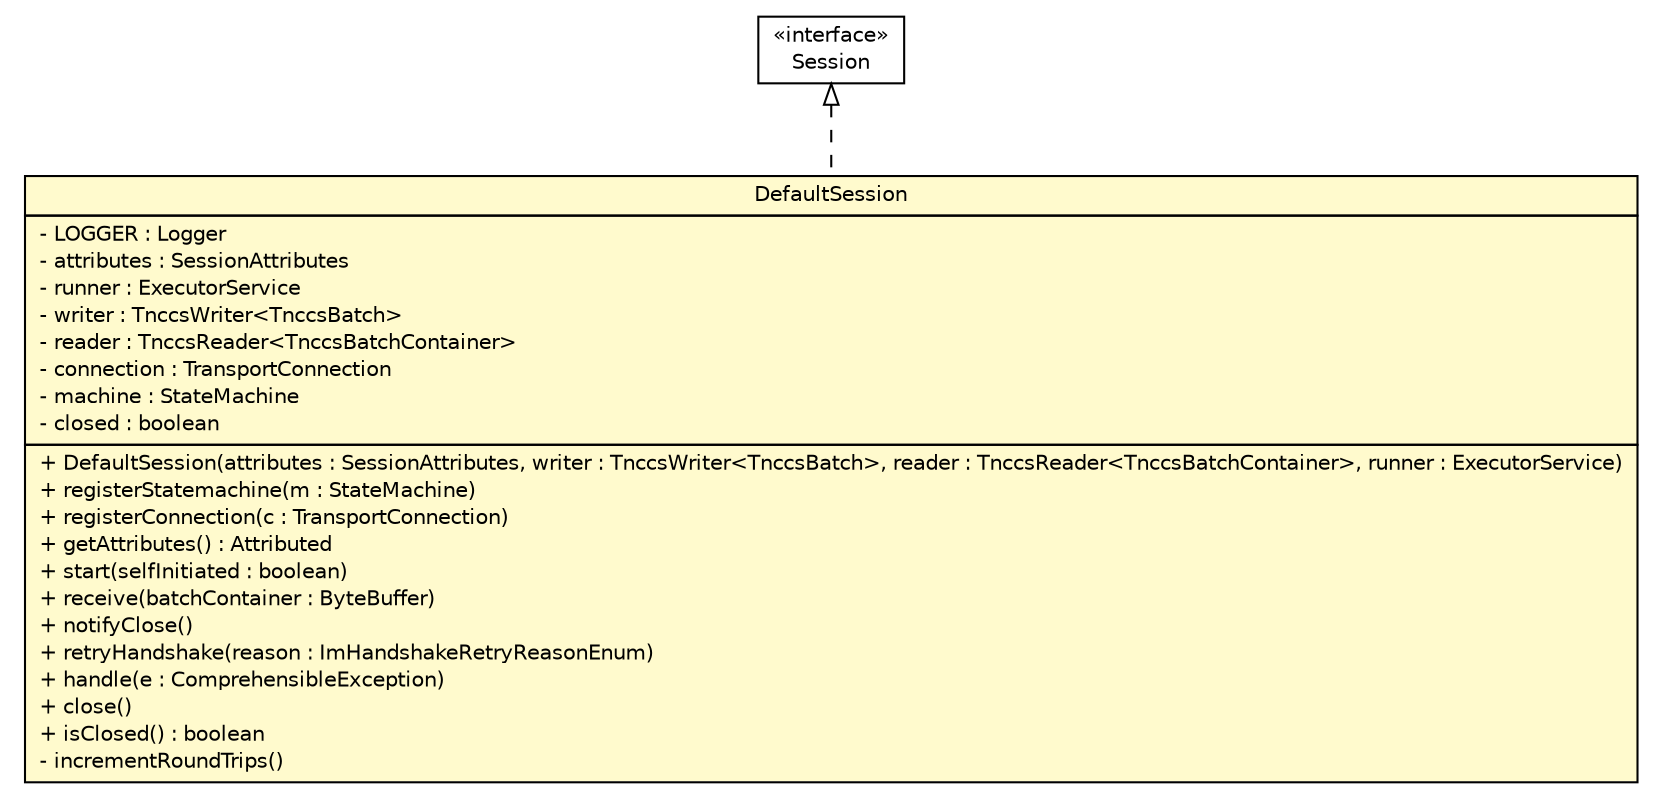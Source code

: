 #!/usr/local/bin/dot
#
# Class diagram 
# Generated by UMLGraph version R5_6 (http://www.umlgraph.org/)
#

digraph G {
	edge [fontname="Helvetica",fontsize=10,labelfontname="Helvetica",labelfontsize=10];
	node [fontname="Helvetica",fontsize=10,shape=plaintext];
	nodesep=0.25;
	ranksep=0.5;
	// de.hsbremen.tc.tnc.tnccs.session.base.Session
	c15735 [label=<<table title="de.hsbremen.tc.tnc.tnccs.session.base.Session" border="0" cellborder="1" cellspacing="0" cellpadding="2" port="p" href="../Session.html">
		<tr><td><table border="0" cellspacing="0" cellpadding="1">
<tr><td align="center" balign="center"> &#171;interface&#187; </td></tr>
<tr><td align="center" balign="center"> Session </td></tr>
		</table></td></tr>
		</table>>, URL="../Session.html", fontname="Helvetica", fontcolor="black", fontsize=10.0];
	// de.hsbremen.tc.tnc.tnccs.session.base.simple.DefaultSession
	c15740 [label=<<table title="de.hsbremen.tc.tnc.tnccs.session.base.simple.DefaultSession" border="0" cellborder="1" cellspacing="0" cellpadding="2" port="p" bgcolor="lemonChiffon" href="./DefaultSession.html">
		<tr><td><table border="0" cellspacing="0" cellpadding="1">
<tr><td align="center" balign="center"> DefaultSession </td></tr>
		</table></td></tr>
		<tr><td><table border="0" cellspacing="0" cellpadding="1">
<tr><td align="left" balign="left"> - LOGGER : Logger </td></tr>
<tr><td align="left" balign="left"> - attributes : SessionAttributes </td></tr>
<tr><td align="left" balign="left"> - runner : ExecutorService </td></tr>
<tr><td align="left" balign="left"> - writer : TnccsWriter&lt;TnccsBatch&gt; </td></tr>
<tr><td align="left" balign="left"> - reader : TnccsReader&lt;TnccsBatchContainer&gt; </td></tr>
<tr><td align="left" balign="left"> - connection : TransportConnection </td></tr>
<tr><td align="left" balign="left"> - machine : StateMachine </td></tr>
<tr><td align="left" balign="left"> - closed : boolean </td></tr>
		</table></td></tr>
		<tr><td><table border="0" cellspacing="0" cellpadding="1">
<tr><td align="left" balign="left"> + DefaultSession(attributes : SessionAttributes, writer : TnccsWriter&lt;TnccsBatch&gt;, reader : TnccsReader&lt;TnccsBatchContainer&gt;, runner : ExecutorService) </td></tr>
<tr><td align="left" balign="left"> + registerStatemachine(m : StateMachine) </td></tr>
<tr><td align="left" balign="left"> + registerConnection(c : TransportConnection) </td></tr>
<tr><td align="left" balign="left"> + getAttributes() : Attributed </td></tr>
<tr><td align="left" balign="left"> + start(selfInitiated : boolean) </td></tr>
<tr><td align="left" balign="left"> + receive(batchContainer : ByteBuffer) </td></tr>
<tr><td align="left" balign="left"> + notifyClose() </td></tr>
<tr><td align="left" balign="left"> + retryHandshake(reason : ImHandshakeRetryReasonEnum) </td></tr>
<tr><td align="left" balign="left"> + handle(e : ComprehensibleException) </td></tr>
<tr><td align="left" balign="left"> + close() </td></tr>
<tr><td align="left" balign="left"> + isClosed() : boolean </td></tr>
<tr><td align="left" balign="left"> - incrementRoundTrips() </td></tr>
		</table></td></tr>
		</table>>, URL="./DefaultSession.html", fontname="Helvetica", fontcolor="black", fontsize=10.0];
	//de.hsbremen.tc.tnc.tnccs.session.base.simple.DefaultSession implements de.hsbremen.tc.tnc.tnccs.session.base.Session
	c15735:p -> c15740:p [dir=back,arrowtail=empty,style=dashed];
}

